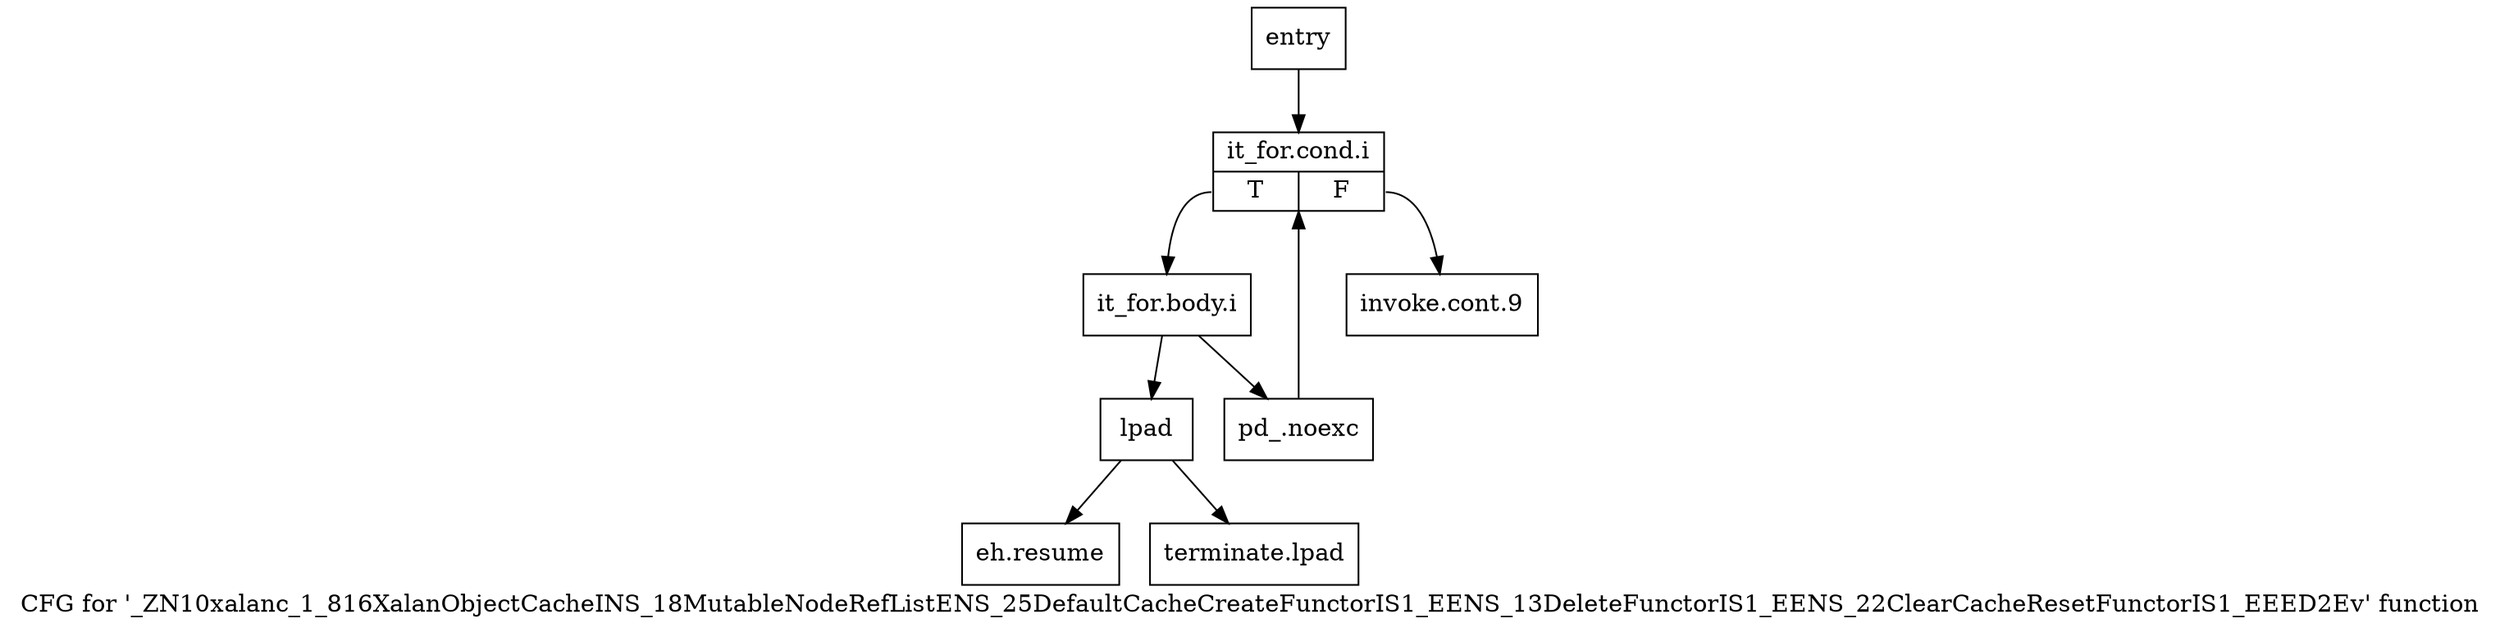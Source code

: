 digraph "CFG for '_ZN10xalanc_1_816XalanObjectCacheINS_18MutableNodeRefListENS_25DefaultCacheCreateFunctorIS1_EENS_13DeleteFunctorIS1_EENS_22ClearCacheResetFunctorIS1_EEED2Ev' function" {
	label="CFG for '_ZN10xalanc_1_816XalanObjectCacheINS_18MutableNodeRefListENS_25DefaultCacheCreateFunctorIS1_EENS_13DeleteFunctorIS1_EENS_22ClearCacheResetFunctorIS1_EEED2Ev' function";

	Node0x69f78f0 [shape=record,label="{entry}"];
	Node0x69f78f0 -> Node0x69f7940;
	Node0x69f7940 [shape=record,label="{it_for.cond.i|{<s0>T|<s1>F}}"];
	Node0x69f7940:s0 -> Node0x69f7990;
	Node0x69f7940:s1 -> Node0x69f7a30;
	Node0x69f7990 [shape=record,label="{it_for.body.i}"];
	Node0x69f7990 -> Node0x69f79e0;
	Node0x69f7990 -> Node0x69f7a80;
	Node0x69f79e0 [shape=record,label="{pd_.noexc}"];
	Node0x69f79e0 -> Node0x69f7940;
	Node0x69f7a30 [shape=record,label="{invoke.cont.9}"];
	Node0x69f7a80 [shape=record,label="{lpad}"];
	Node0x69f7a80 -> Node0x69f7ad0;
	Node0x69f7a80 -> Node0x69f7b20;
	Node0x69f7ad0 [shape=record,label="{eh.resume}"];
	Node0x69f7b20 [shape=record,label="{terminate.lpad}"];
}
